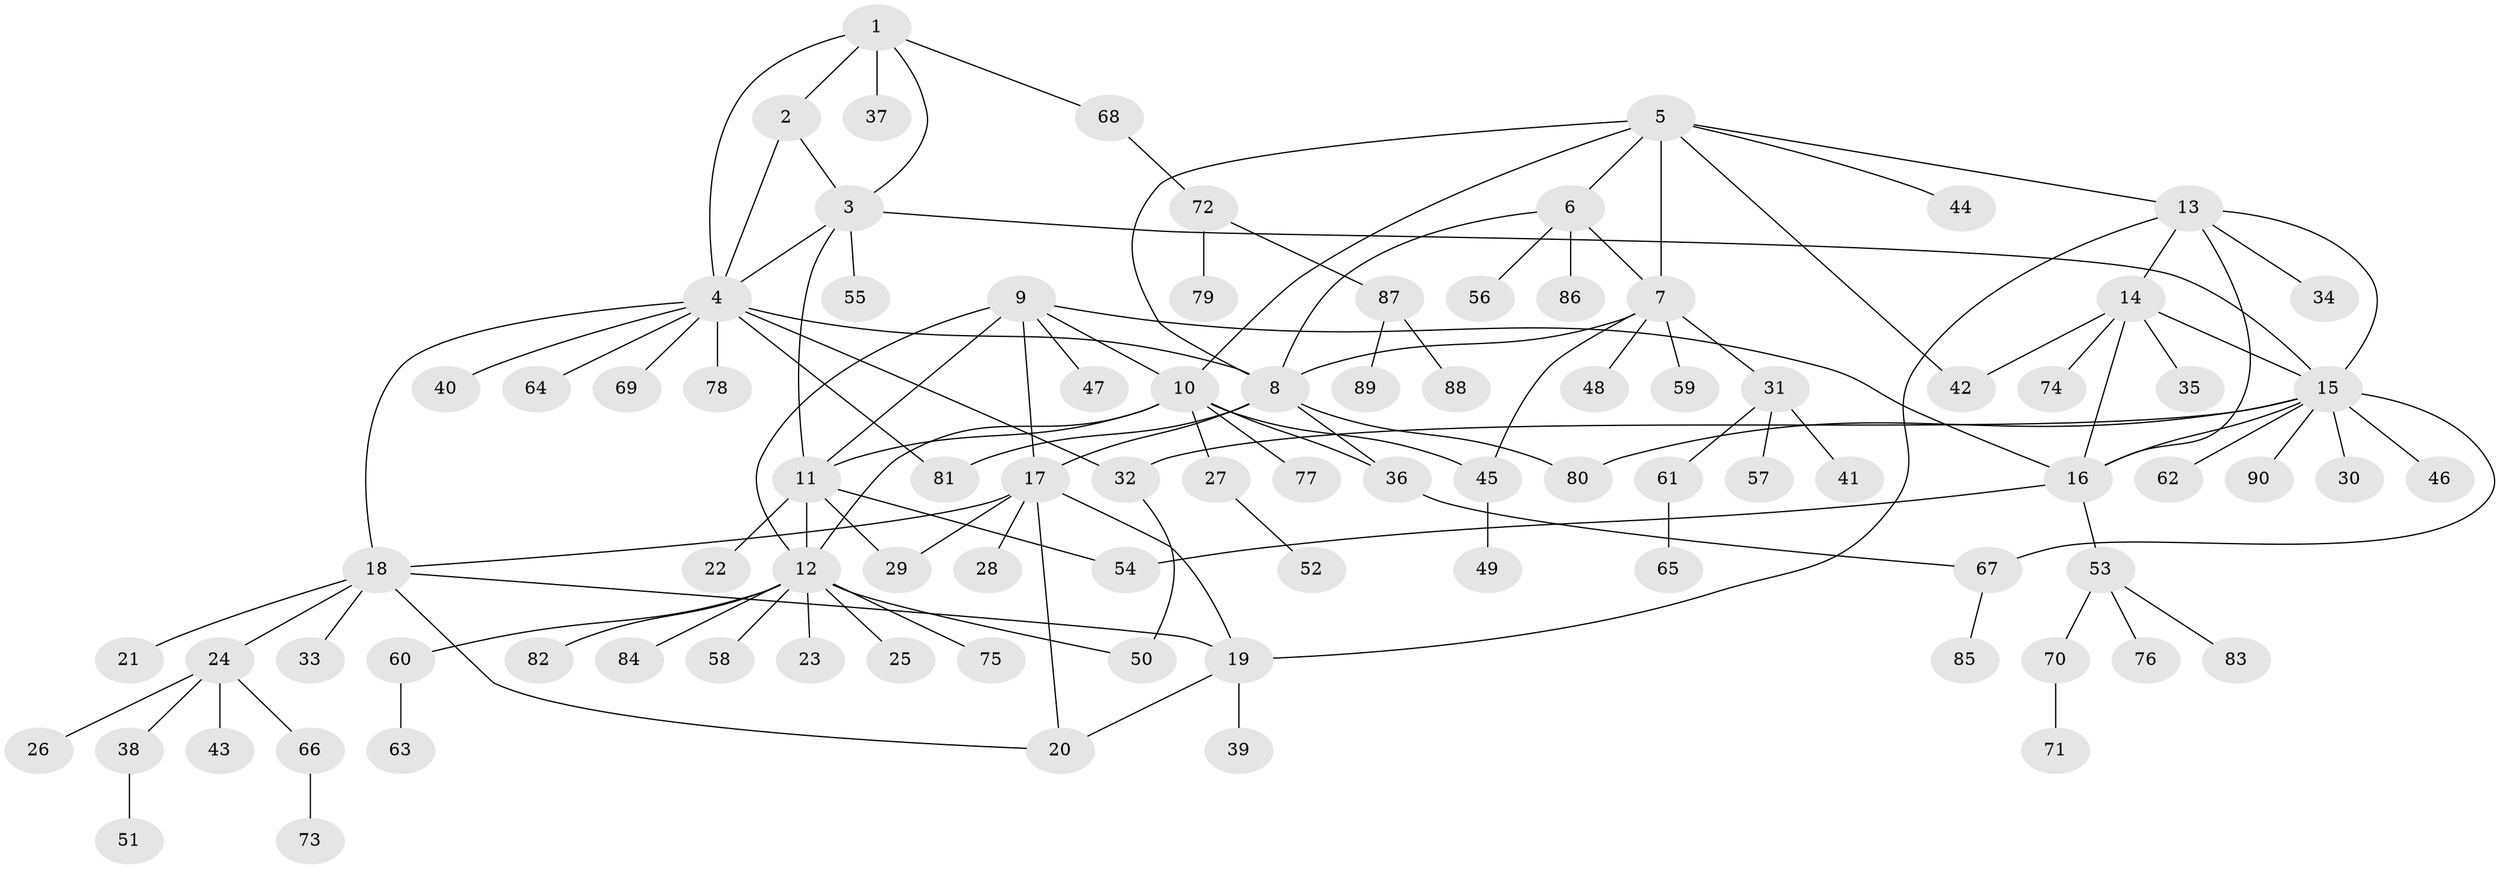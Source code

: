 // Generated by graph-tools (version 1.1) at 2025/11/02/27/25 16:11:37]
// undirected, 90 vertices, 120 edges
graph export_dot {
graph [start="1"]
  node [color=gray90,style=filled];
  1;
  2;
  3;
  4;
  5;
  6;
  7;
  8;
  9;
  10;
  11;
  12;
  13;
  14;
  15;
  16;
  17;
  18;
  19;
  20;
  21;
  22;
  23;
  24;
  25;
  26;
  27;
  28;
  29;
  30;
  31;
  32;
  33;
  34;
  35;
  36;
  37;
  38;
  39;
  40;
  41;
  42;
  43;
  44;
  45;
  46;
  47;
  48;
  49;
  50;
  51;
  52;
  53;
  54;
  55;
  56;
  57;
  58;
  59;
  60;
  61;
  62;
  63;
  64;
  65;
  66;
  67;
  68;
  69;
  70;
  71;
  72;
  73;
  74;
  75;
  76;
  77;
  78;
  79;
  80;
  81;
  82;
  83;
  84;
  85;
  86;
  87;
  88;
  89;
  90;
  1 -- 2;
  1 -- 3;
  1 -- 4;
  1 -- 37;
  1 -- 68;
  2 -- 3;
  2 -- 4;
  3 -- 4;
  3 -- 11;
  3 -- 15;
  3 -- 55;
  4 -- 8;
  4 -- 18;
  4 -- 32;
  4 -- 40;
  4 -- 64;
  4 -- 69;
  4 -- 78;
  4 -- 81;
  5 -- 6;
  5 -- 7;
  5 -- 8;
  5 -- 10;
  5 -- 13;
  5 -- 42;
  5 -- 44;
  6 -- 7;
  6 -- 8;
  6 -- 56;
  6 -- 86;
  7 -- 8;
  7 -- 31;
  7 -- 45;
  7 -- 48;
  7 -- 59;
  8 -- 17;
  8 -- 36;
  8 -- 80;
  8 -- 81;
  9 -- 10;
  9 -- 11;
  9 -- 12;
  9 -- 16;
  9 -- 17;
  9 -- 47;
  10 -- 11;
  10 -- 12;
  10 -- 27;
  10 -- 36;
  10 -- 45;
  10 -- 77;
  11 -- 12;
  11 -- 22;
  11 -- 29;
  11 -- 54;
  12 -- 23;
  12 -- 25;
  12 -- 50;
  12 -- 58;
  12 -- 60;
  12 -- 75;
  12 -- 82;
  12 -- 84;
  13 -- 14;
  13 -- 15;
  13 -- 16;
  13 -- 19;
  13 -- 34;
  14 -- 15;
  14 -- 16;
  14 -- 35;
  14 -- 42;
  14 -- 74;
  15 -- 16;
  15 -- 30;
  15 -- 32;
  15 -- 46;
  15 -- 62;
  15 -- 67;
  15 -- 80;
  15 -- 90;
  16 -- 53;
  16 -- 54;
  17 -- 18;
  17 -- 19;
  17 -- 20;
  17 -- 28;
  17 -- 29;
  18 -- 19;
  18 -- 20;
  18 -- 21;
  18 -- 24;
  18 -- 33;
  19 -- 20;
  19 -- 39;
  24 -- 26;
  24 -- 38;
  24 -- 43;
  24 -- 66;
  27 -- 52;
  31 -- 41;
  31 -- 57;
  31 -- 61;
  32 -- 50;
  36 -- 67;
  38 -- 51;
  45 -- 49;
  53 -- 70;
  53 -- 76;
  53 -- 83;
  60 -- 63;
  61 -- 65;
  66 -- 73;
  67 -- 85;
  68 -- 72;
  70 -- 71;
  72 -- 79;
  72 -- 87;
  87 -- 88;
  87 -- 89;
}
